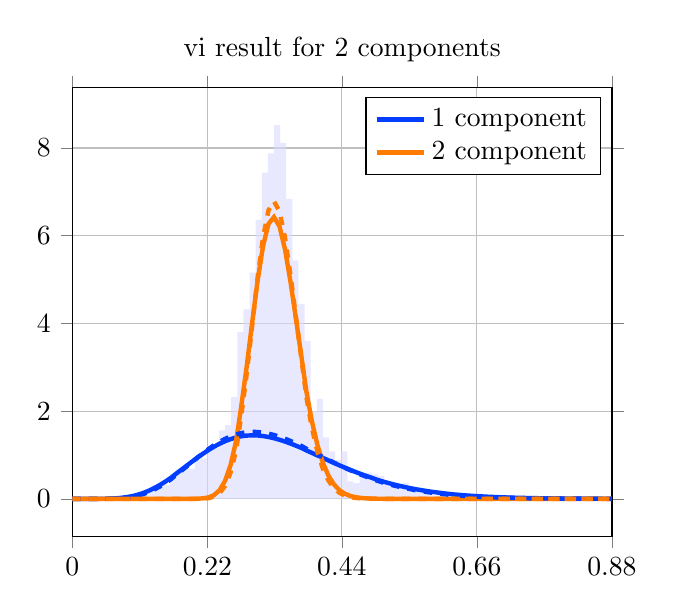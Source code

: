 \begin{tikzpicture}
\begin{axis}[title={vi result for 2 components}, yticklabel style={/pgf/number format/fixed,
            /pgf/number format/precision=3}, grid={major}, yminorgrids={true}, tick align={outside}, xtick={0.0,0.221,0.441,0.662,0.883}, xmin={0.0}, xmax={0.883}, scaled y ticks={false}]
    \addplot[ybar interval, fill={blue!15}, forget plot, opacity={0.6}, draw={none}, bar width={5.0e-6}]
        table[row sep={\\}]
        {
            \\
            0.1  0.08  \\
            0.11  0.08  \\
            0.12  0.2  \\
            0.13  0.32  \\
            0.14  0.28  \\
            0.15  0.32  \\
            0.16  0.52  \\
            0.17  0.64  \\
            0.18  0.72  \\
            0.19  0.68  \\
            0.2  0.88  \\
            0.21  0.92  \\
            0.22  1.2  \\
            0.23  1.16  \\
            0.24  1.56  \\
            0.25  1.68  \\
            0.26  2.32  \\
            0.27  3.8  \\
            0.28  4.32  \\
            0.29  5.16  \\
            0.3  6.36  \\
            0.31  7.44  \\
            0.32  7.88  \\
            0.33  8.52  \\
            0.34  8.12  \\
            0.35  6.84  \\
            0.36  5.44  \\
            0.37  4.44  \\
            0.38  3.6  \\
            0.39  2.0  \\
            0.4  2.28  \\
            0.41  1.4  \\
            0.42  1.08  \\
            0.43  0.88  \\
            0.44  1.08  \\
            0.45  0.4  \\
            0.46  0.36  \\
            0.47  0.52  \\
            0.48  0.6  \\
            0.49  0.56  \\
            0.5  0.52  \\
            0.51  0.36  \\
            0.52  0.28  \\
            0.53  0.28  \\
            0.54  0.36  \\
            0.55  0.16  \\
            0.56  0.2  \\
            0.57  0.2  \\
            0.58  0.16  \\
            0.59  0.08  \\
            0.6  0.12  \\
            0.61  0.04  \\
            0.62  0.08  \\
            0.63  0.0  \\
            0.64  0.08  \\
            0.65  0.04  \\
            0.66  0.12  \\
            0.67  0.08  \\
            0.68  0.0  \\
            0.69  0.0  \\
            0.7  0.04  \\
            0.71  0.0  \\
            0.72  0.0  \\
            0.73  0.0  \\
            0.74  0.0  \\
            0.75  0.0  \\
            0.76  0.0  \\
            0.77  0.0  \\
            0.78  0.04  \\
            0.79  0.04  \\
            0.8  0.04  \\
            0.81  0.0  \\
            0.82  0.0  \\
            0.83  0.0  \\
            0.84  0.0  \\
            0.85  0.0  \\
            0.86  0.0  \\
            0.87  0.0  \\
            0.88  0.04  \\
            0.89  0.0  \\
        }
        ;
    \addplot[style={{ultra thick}}, color={rgb,1:red,0.008;green,0.243;blue,1.0}]
        table[row sep={\\}]
        {
            \\
            0.0  0.0  \\
            0.009  1.466e-8  \\
            0.018  1.823e-6  \\
            0.027  2.797e-5  \\
            0.036  0.0  \\
            0.045  0.001  \\
            0.054  0.002  \\
            0.062  0.006  \\
            0.071  0.012  \\
            0.08  0.022  \\
            0.089  0.038  \\
            0.098  0.061  \\
            0.107  0.093  \\
            0.116  0.134  \\
            0.125  0.184  \\
            0.134  0.244  \\
            0.143  0.313  \\
            0.152  0.391  \\
            0.161  0.475  \\
            0.169  0.565  \\
            0.178  0.659  \\
            0.187  0.755  \\
            0.196  0.85  \\
            0.205  0.943  \\
            0.214  1.031  \\
            0.223  1.114  \\
            0.232  1.19  \\
            0.241  1.257  \\
            0.25  1.315  \\
            0.259  1.362  \\
            0.268  1.399  \\
            0.276  1.426  \\
            0.285  1.442  \\
            0.294  1.448  \\
            0.303  1.445  \\
            0.312  1.432  \\
            0.321  1.411  \\
            0.33  1.382  \\
            0.339  1.347  \\
            0.348  1.307  \\
            0.357  1.261  \\
            0.366  1.212  \\
            0.375  1.159  \\
            0.383  1.104  \\
            0.392  1.048  \\
            0.401  0.99  \\
            0.41  0.933  \\
            0.419  0.876  \\
            0.428  0.819  \\
            0.437  0.764  \\
            0.446  0.711  \\
            0.455  0.659  \\
            0.464  0.609  \\
            0.473  0.562  \\
            0.482  0.517  \\
            0.491  0.474  \\
            0.499  0.434  \\
            0.508  0.396  \\
            0.517  0.361  \\
            0.526  0.328  \\
            0.535  0.298  \\
            0.544  0.269  \\
            0.553  0.243  \\
            0.562  0.219  \\
            0.571  0.198  \\
            0.58  0.178  \\
            0.589  0.159  \\
            0.598  0.143  \\
            0.606  0.128  \\
            0.615  0.114  \\
            0.624  0.101  \\
            0.633  0.09  \\
            0.642  0.08  \\
            0.651  0.071  \\
            0.66  0.063  \\
            0.669  0.056  \\
            0.678  0.049  \\
            0.687  0.044  \\
            0.696  0.038  \\
            0.705  0.034  \\
            0.713  0.03  \\
            0.722  0.026  \\
            0.731  0.023  \\
            0.74  0.02  \\
            0.749  0.018  \\
            0.758  0.015  \\
            0.767  0.013  \\
            0.776  0.012  \\
            0.785  0.01  \\
            0.794  0.009  \\
            0.803  0.008  \\
            0.812  0.007  \\
            0.82  0.006  \\
            0.829  0.005  \\
            0.838  0.004  \\
            0.847  0.004  \\
            0.856  0.003  \\
            0.865  0.003  \\
            0.874  0.002  \\
            0.883  0.002  \\
        }
        ;
    \addlegendentry {1 component}
    \addplot[style={{ultra thick}}, color={rgb,1:red,1.0;green,0.486;blue,0.0}]
        table[row sep={\\}]
        {
            \\
            0.0  0.0  \\
            0.009  3.992e-90  \\
            0.018  2.498e-67  \\
            0.027  2.227e-54  \\
            0.036  1.848e-45  \\
            0.045  9.477e-39  \\
            0.054  1.948e-33  \\
            0.062  4.348e-29  \\
            0.071  1.911e-25  \\
            0.08  2.428e-22  \\
            0.089  1.159e-19  \\
            0.098  2.506e-17  \\
            0.107  2.817e-15  \\
            0.116  1.828e-13  \\
            0.125  7.434e-12  \\
            0.134  2.02e-10  \\
            0.143  3.864e-9  \\
            0.152  5.429e-8  \\
            0.161  5.805e-7  \\
            0.169  4.865e-6  \\
            0.178  3.276e-5  \\
            0.187  0.0  \\
            0.196  0.001  \\
            0.205  0.003  \\
            0.214  0.011  \\
            0.223  0.033  \\
            0.232  0.085  \\
            0.241  0.198  \\
            0.25  0.411  \\
            0.259  0.772  \\
            0.268  1.32  \\
            0.276  2.068  \\
            0.285  2.985  \\
            0.294  3.99  \\
            0.303  4.96  \\
            0.312  5.759  \\
            0.321  6.271  \\
            0.33  6.425  \\
            0.339  6.214  \\
            0.348  5.691  \\
            0.357  4.949  \\
            0.366  4.096  \\
            0.375  3.235  \\
            0.383  2.444  \\
            0.392  1.769  \\
            0.401  1.229  \\
            0.41  0.822  \\
            0.419  0.529  \\
            0.428  0.329  \\
            0.437  0.197  \\
            0.446  0.115  \\
            0.455  0.065  \\
            0.464  0.035  \\
            0.473  0.019  \\
            0.482  0.01  \\
            0.491  0.005  \\
            0.499  0.002  \\
            0.508  0.001  \\
            0.517  0.001  \\
            0.526  0.0  \\
            0.535  0.0  \\
            0.544  4.634e-5  \\
            0.553  1.974e-5  \\
            0.562  8.235e-6  \\
            0.571  3.369e-6  \\
            0.58  1.352e-6  \\
            0.589  5.323e-7  \\
            0.598  2.059e-7  \\
            0.606  7.825e-8  \\
            0.615  2.924e-8  \\
            0.624  1.074e-8  \\
            0.633  3.885e-9  \\
            0.642  1.383e-9  \\
            0.651  4.85e-10  \\
            0.66  1.676e-10  \\
            0.669  5.707e-11  \\
            0.678  1.916e-11  \\
            0.687  6.349e-12  \\
            0.696  2.075e-12  \\
            0.705  6.697e-13  \\
            0.713  2.134e-13  \\
            0.722  6.716e-14  \\
            0.731  2.089e-14  \\
            0.74  6.419e-15  \\
            0.749  1.951e-15  \\
            0.758  5.861e-16  \\
            0.767  1.742e-16  \\
            0.776  5.123e-17  \\
            0.785  1.491e-17  \\
            0.794  4.295e-18  \\
            0.803  1.225e-18  \\
            0.812  3.461e-19  \\
            0.82  9.683e-20  \\
            0.829  2.684e-20  \\
            0.838  7.372e-21  \\
            0.847  2.007e-21  \\
            0.856  5.417e-22  \\
            0.865  1.449e-22  \\
            0.874  3.846e-23  \\
            0.883  1.012e-23  \\
        }
        ;
    \addlegendentry {2 component}
    \addplot[style={{ultra thick, dashed}}, color={rgb,1:red,0.008;green,0.243;blue,1.0}]
        table[row sep={\\}]
        {
            \\
            0.0  0.0  \\
            0.009  2.41e-9  \\
            0.018  4.85e-7  \\
            0.027  9.77e-6  \\
            0.036  7.671e-5  \\
            0.045  0.0  \\
            0.054  0.001  \\
            0.062  0.003  \\
            0.071  0.007  \\
            0.08  0.015  \\
            0.089  0.028  \\
            0.098  0.047  \\
            0.107  0.073  \\
            0.116  0.109  \\
            0.125  0.155  \\
            0.134  0.212  \\
            0.143  0.28  \\
            0.152  0.357  \\
            0.161  0.443  \\
            0.169  0.537  \\
            0.178  0.636  \\
            0.187  0.738  \\
            0.196  0.842  \\
            0.205  0.945  \\
            0.214  1.044  \\
            0.223  1.137  \\
            0.232  1.223  \\
            0.241  1.3  \\
            0.25  1.367  \\
            0.259  1.423  \\
            0.268  1.467  \\
            0.276  1.499  \\
            0.285  1.519  \\
            0.294  1.527  \\
            0.303  1.524  \\
            0.312  1.51  \\
            0.321  1.487  \\
            0.33  1.455  \\
            0.339  1.416  \\
            0.348  1.37  \\
            0.357  1.319  \\
            0.366  1.263  \\
            0.375  1.204  \\
            0.383  1.142  \\
            0.392  1.079  \\
            0.401  1.015  \\
            0.41  0.951  \\
            0.419  0.888  \\
            0.428  0.826  \\
            0.437  0.766  \\
            0.446  0.707  \\
            0.455  0.651  \\
            0.464  0.598  \\
            0.473  0.547  \\
            0.482  0.5  \\
            0.491  0.455  \\
            0.499  0.413  \\
            0.508  0.374  \\
            0.517  0.338  \\
            0.526  0.304  \\
            0.535  0.274  \\
            0.544  0.246  \\
            0.553  0.22  \\
            0.562  0.196  \\
            0.571  0.175  \\
            0.58  0.156  \\
            0.589  0.138  \\
            0.598  0.123  \\
            0.606  0.109  \\
            0.615  0.096  \\
            0.624  0.085  \\
            0.633  0.074  \\
            0.642  0.065  \\
            0.651  0.057  \\
            0.66  0.05  \\
            0.669  0.044  \\
            0.678  0.038  \\
            0.687  0.034  \\
            0.696  0.029  \\
            0.705  0.025  \\
            0.713  0.022  \\
            0.722  0.019  \\
            0.731  0.017  \\
            0.74  0.014  \\
            0.749  0.012  \\
            0.758  0.011  \\
            0.767  0.009  \\
            0.776  0.008  \\
            0.785  0.007  \\
            0.794  0.006  \\
            0.803  0.005  \\
            0.812  0.004  \\
            0.82  0.004  \\
            0.829  0.003  \\
            0.838  0.003  \\
            0.847  0.002  \\
            0.856  0.002  \\
            0.865  0.002  \\
            0.874  0.001  \\
            0.883  0.001  \\
        }
        ;
    \addplot[style={{ultra thick, dashed}}, color={rgb,1:red,1.0;green,0.486;blue,0.0}]
        table[row sep={\\}]
        {
            \\
            0.0  0.0  \\
            0.009  8.109e-102  \\
            0.018  4.517e-76  \\
            0.027  1.911e-61  \\
            0.036  2.265e-51  \\
            0.045  8.595e-44  \\
            0.054  8.622e-38  \\
            0.062  7.049e-33  \\
            0.071  9.197e-29  \\
            0.08  2.954e-25  \\
            0.089  3.141e-22  \\
            0.098  1.366e-19  \\
            0.107  2.836e-17  \\
            0.116  3.168e-15  \\
            0.125  2.087e-13  \\
            0.134  8.718e-12  \\
            0.143  2.45e-10  \\
            0.152  4.861e-9  \\
            0.161  7.084e-8  \\
            0.169  7.84e-7  \\
            0.178  6.779e-6  \\
            0.187  4.691e-5  \\
            0.196  0.0  \\
            0.205  0.001  \\
            0.214  0.005  \\
            0.223  0.017  \\
            0.232  0.05  \\
            0.241  0.129  \\
            0.25  0.295  \\
            0.259  0.604  \\
            0.268  1.111  \\
            0.276  1.851  \\
            0.285  2.81  \\
            0.294  3.912  \\
            0.303  5.018  \\
            0.312  5.959  \\
            0.321  6.581  \\
            0.33  6.785  \\
            0.339  6.555  \\
            0.348  5.954  \\
            0.357  5.101  \\
            0.366  4.133  \\
            0.375  3.177  \\
            0.383  2.321  \\
            0.392  1.616  \\
            0.401  1.075  \\
            0.41  0.684  \\
            0.419  0.418  \\
            0.428  0.245  \\
            0.437  0.138  \\
            0.446  0.075  \\
            0.455  0.039  \\
            0.464  0.02  \\
            0.473  0.01  \\
            0.482  0.005  \\
            0.491  0.002  \\
            0.499  0.001  \\
            0.508  0.0  \\
            0.517  0.0  \\
            0.526  7.256e-5  \\
            0.535  2.915e-5  \\
            0.544  1.142e-5  \\
            0.553  4.37e-6  \\
            0.562  1.634e-6  \\
            0.571  5.972e-7  \\
            0.58  2.136e-7  \\
            0.589  7.481e-8  \\
            0.598  2.567e-8  \\
            0.606  8.636e-9  \\
            0.615  2.85e-9  \\
            0.624  9.231e-10  \\
            0.633  2.936e-10  \\
            0.642  9.175e-11  \\
            0.651  2.818e-11  \\
            0.66  8.513e-12  \\
            0.669  2.53e-12  \\
            0.678  7.402e-13  \\
            0.687  2.132e-13  \\
            0.696  6.051e-14  \\
            0.705  1.692e-14  \\
            0.713  4.666e-15  \\
            0.722  1.269e-15  \\
            0.731  3.403e-16  \\
            0.74  9.007e-17  \\
            0.749  2.354e-17  \\
            0.758  6.073e-18  \\
            0.767  1.548e-18  \\
            0.776  3.898e-19  \\
            0.785  9.701e-20  \\
            0.794  2.387e-20  \\
            0.803  5.806e-21  \\
            0.812  1.397e-21  \\
            0.82  3.326e-22  \\
            0.829  7.835e-23  \\
            0.838  1.827e-23  \\
            0.847  4.216e-24  \\
            0.856  9.636e-25  \\
            0.865  2.181e-25  \\
            0.874  4.891e-26  \\
            0.883  1.086e-26  \\
        }
        ;
\end{axis}
\end{tikzpicture}
